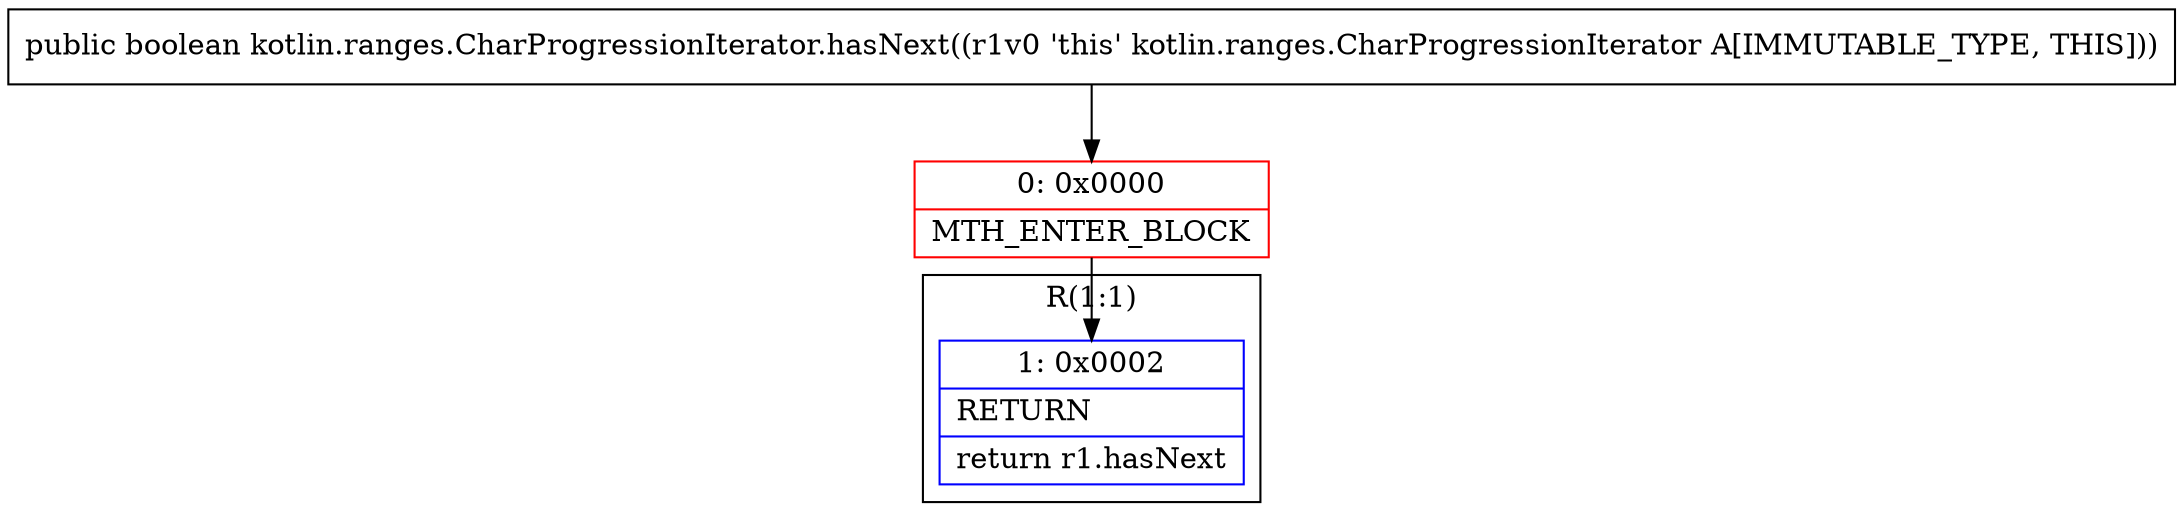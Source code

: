 digraph "CFG forkotlin.ranges.CharProgressionIterator.hasNext()Z" {
subgraph cluster_Region_990944249 {
label = "R(1:1)";
node [shape=record,color=blue];
Node_1 [shape=record,label="{1\:\ 0x0002|RETURN\l|return r1.hasNext\l}"];
}
Node_0 [shape=record,color=red,label="{0\:\ 0x0000|MTH_ENTER_BLOCK\l}"];
MethodNode[shape=record,label="{public boolean kotlin.ranges.CharProgressionIterator.hasNext((r1v0 'this' kotlin.ranges.CharProgressionIterator A[IMMUTABLE_TYPE, THIS])) }"];
MethodNode -> Node_0;
Node_0 -> Node_1;
}

